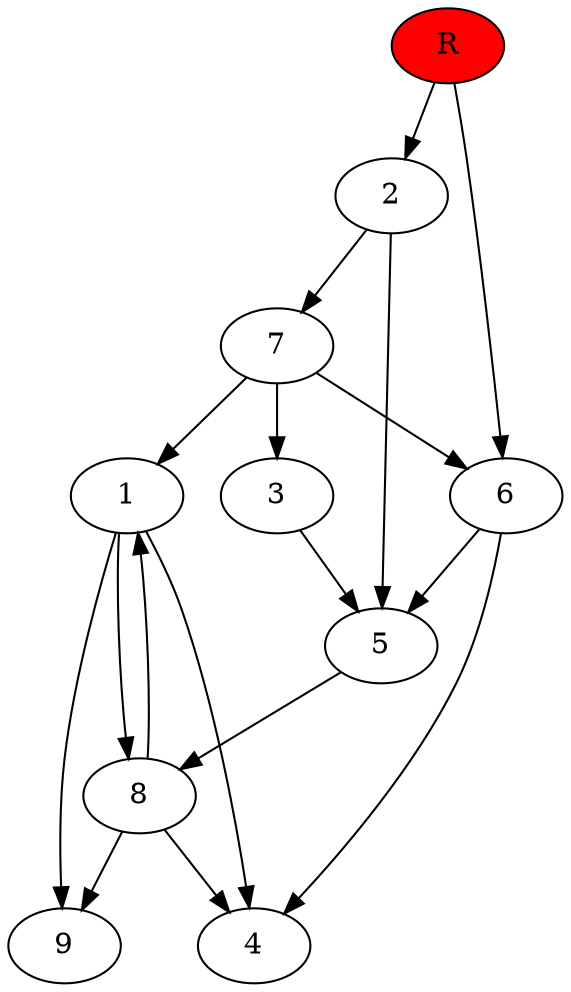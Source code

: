 digraph prb11587 {
	1
	2
	3
	4
	5
	6
	7
	8
	R [fillcolor="#ff0000" style=filled]
	1 -> 4
	1 -> 8
	1 -> 9
	2 -> 5
	2 -> 7
	3 -> 5
	5 -> 8
	6 -> 4
	6 -> 5
	7 -> 1
	7 -> 3
	7 -> 6
	8 -> 1
	8 -> 4
	8 -> 9
	R -> 2
	R -> 6
}
